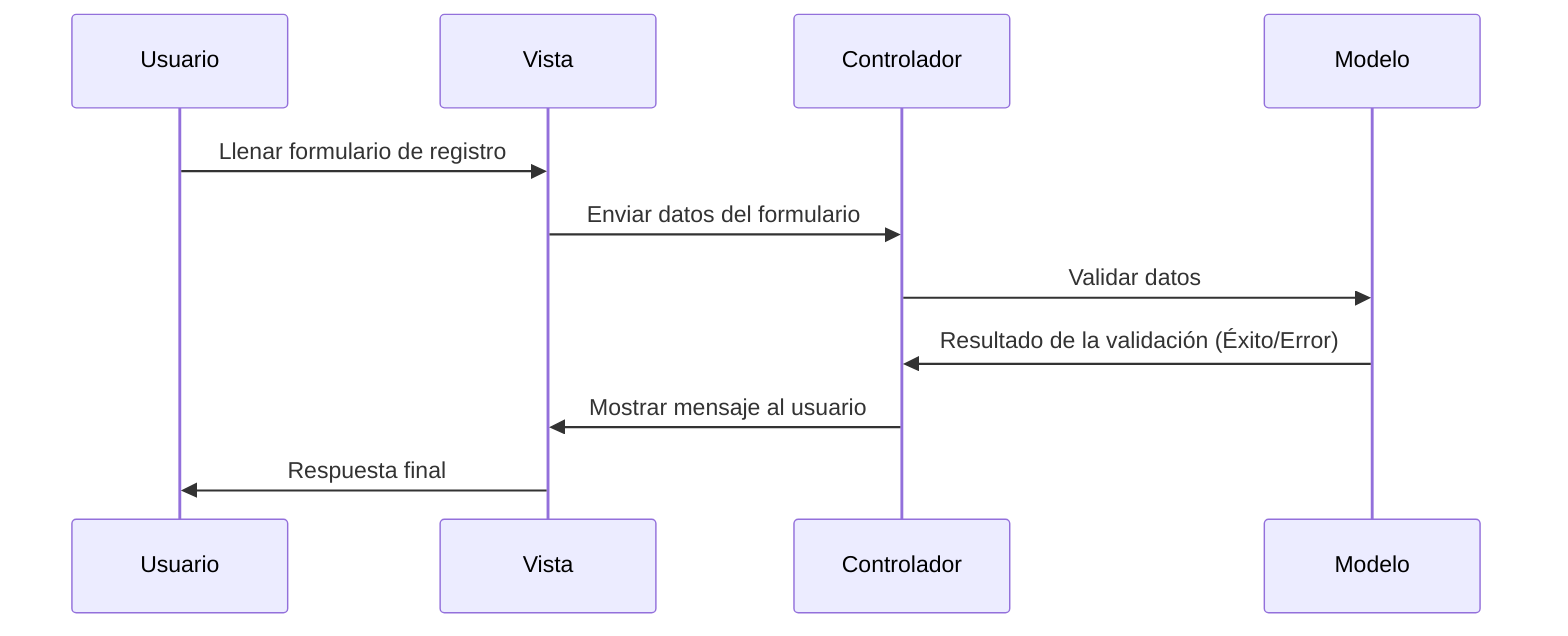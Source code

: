 sequenceDiagram
    participant Usuario
    participant Vista
    participant Controlador
    participant Modelo

    Usuario ->> Vista: Llenar formulario de registro
    Vista ->> Controlador: Enviar datos del formulario
    Controlador ->> Modelo: Validar datos
    Modelo ->> Controlador: Resultado de la validación (Éxito/Error)
    Controlador ->> Vista: Mostrar mensaje al usuario
    Vista ->> Usuario: Respuesta final